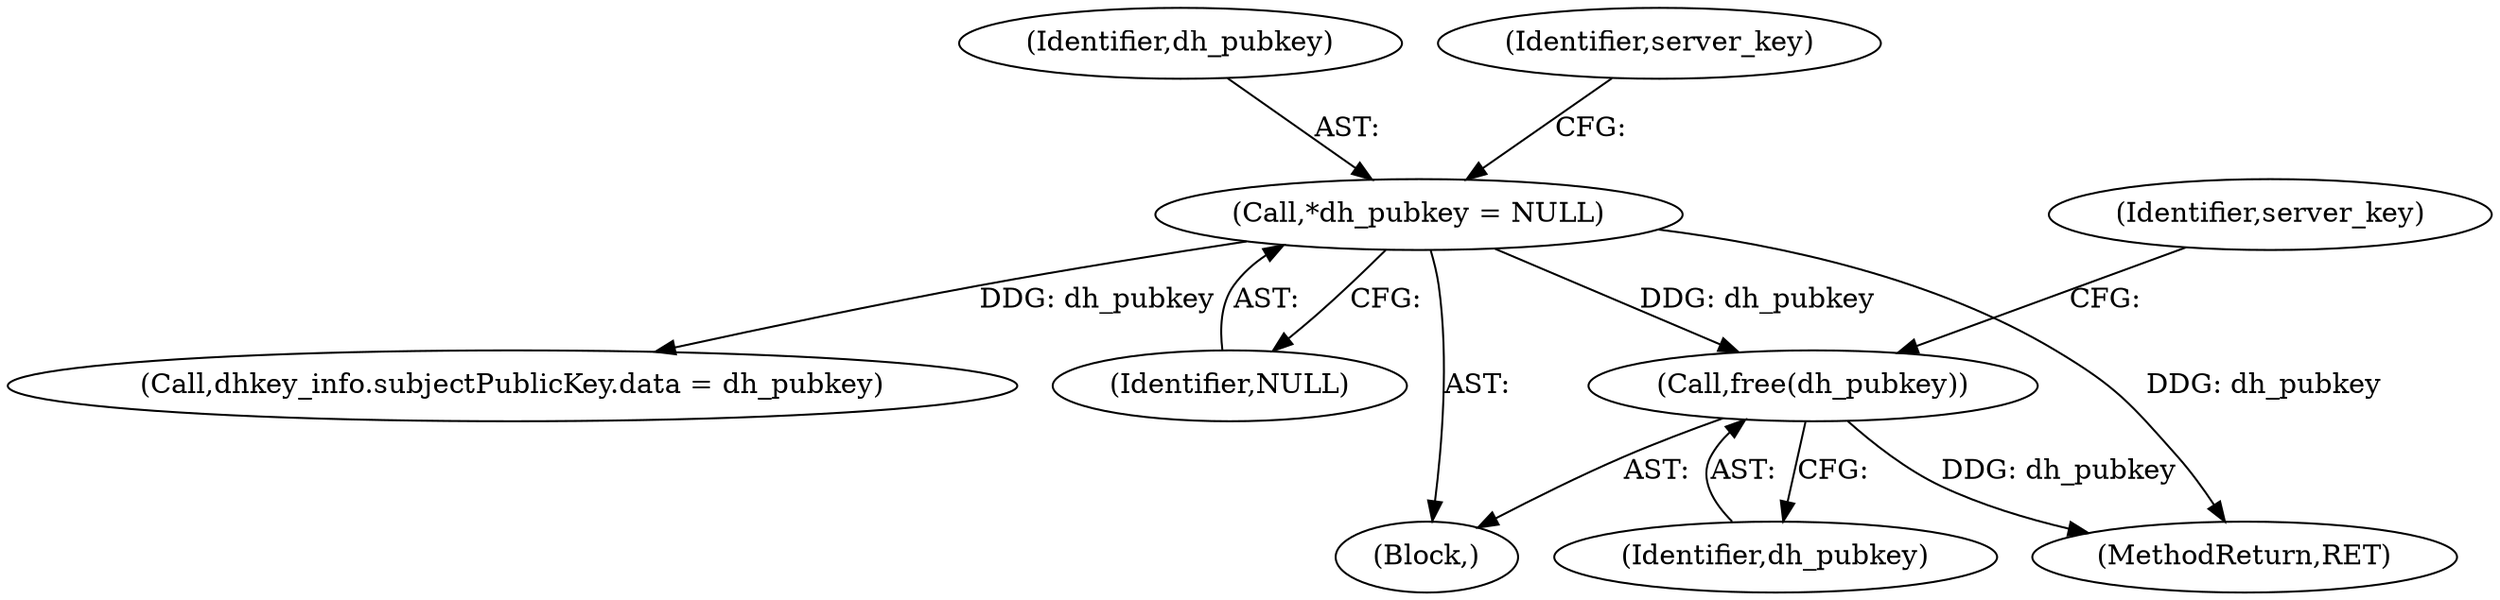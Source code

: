 digraph "0_krb5_db64ca25d661a47b996b4e2645998b5d7f0eb52c@API" {
"1001362" [label="(Call,free(dh_pubkey))"];
"1000147" [label="(Call,*dh_pubkey = NULL)"];
"1000122" [label="(Block,)"];
"1000148" [label="(Identifier,dh_pubkey)"];
"1001365" [label="(Identifier,server_key)"];
"1001362" [label="(Call,free(dh_pubkey))"];
"1001363" [label="(Identifier,dh_pubkey)"];
"1000147" [label="(Call,*dh_pubkey = NULL)"];
"1000152" [label="(Identifier,server_key)"];
"1000544" [label="(Call,dhkey_info.subjectPublicKey.data = dh_pubkey)"];
"1000149" [label="(Identifier,NULL)"];
"1001409" [label="(MethodReturn,RET)"];
"1001362" -> "1000122"  [label="AST: "];
"1001362" -> "1001363"  [label="CFG: "];
"1001363" -> "1001362"  [label="AST: "];
"1001365" -> "1001362"  [label="CFG: "];
"1001362" -> "1001409"  [label="DDG: dh_pubkey"];
"1000147" -> "1001362"  [label="DDG: dh_pubkey"];
"1000147" -> "1000122"  [label="AST: "];
"1000147" -> "1000149"  [label="CFG: "];
"1000148" -> "1000147"  [label="AST: "];
"1000149" -> "1000147"  [label="AST: "];
"1000152" -> "1000147"  [label="CFG: "];
"1000147" -> "1001409"  [label="DDG: dh_pubkey"];
"1000147" -> "1000544"  [label="DDG: dh_pubkey"];
}
